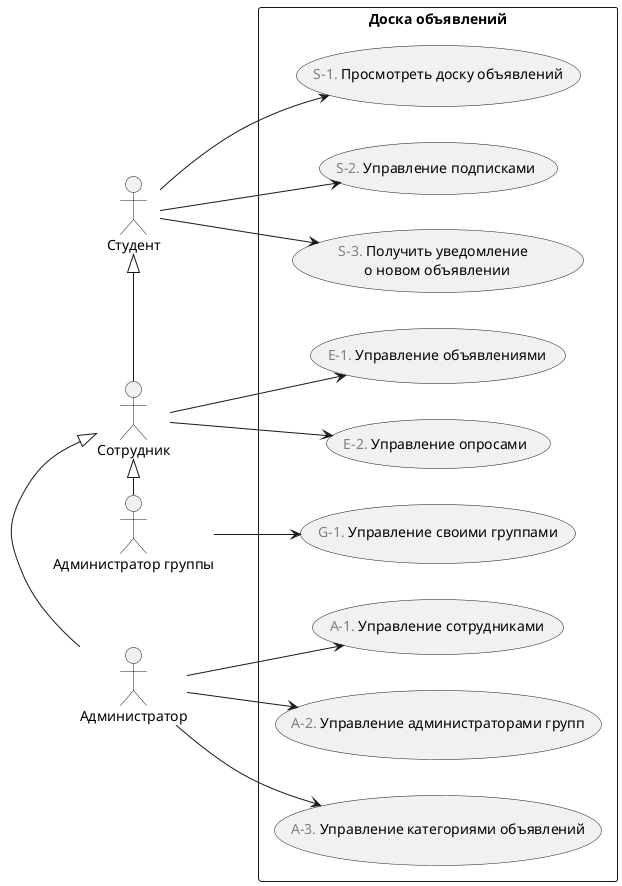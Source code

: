 ﻿@startuml
'https://plantuml.com/use-case-diagram 

left to right direction

:Студент: as student
:Сотрудник: as employee
:Администратор группы: as groupAdmin
:Администратор: as admin

rectangle "Доска объявлений" {
    student --> (<font color="gray">S-1.</font> Просмотреть доску объявлений)
    student --> (<font color="gray">S-2.</font> Управление подписками)
    student --> (<font color="gray">S-3.</font> Получить уведомление \n о новом объявлении)
    
    student <|-r- employee
    employee --> (<font color="gray">E-2.</font> Управление опросами)
    employee --> (<font color="gray">E-1.</font> Управление объявлениями)
    
    employee <|-r- admin
    admin --> (<font color="gray">A-3.</font> Управление категориями объявлений)
    admin --> (<font color="gray">A-1.</font> Управление сотрудниками)
    admin --> (<font color="gray">A-2.</font> Управление администраторами групп) 
    
    employee <|-r- groupAdmin
    groupAdmin --> (<font color="gray">G-1.</font> Управление своими группами)
    
}

@enduml
